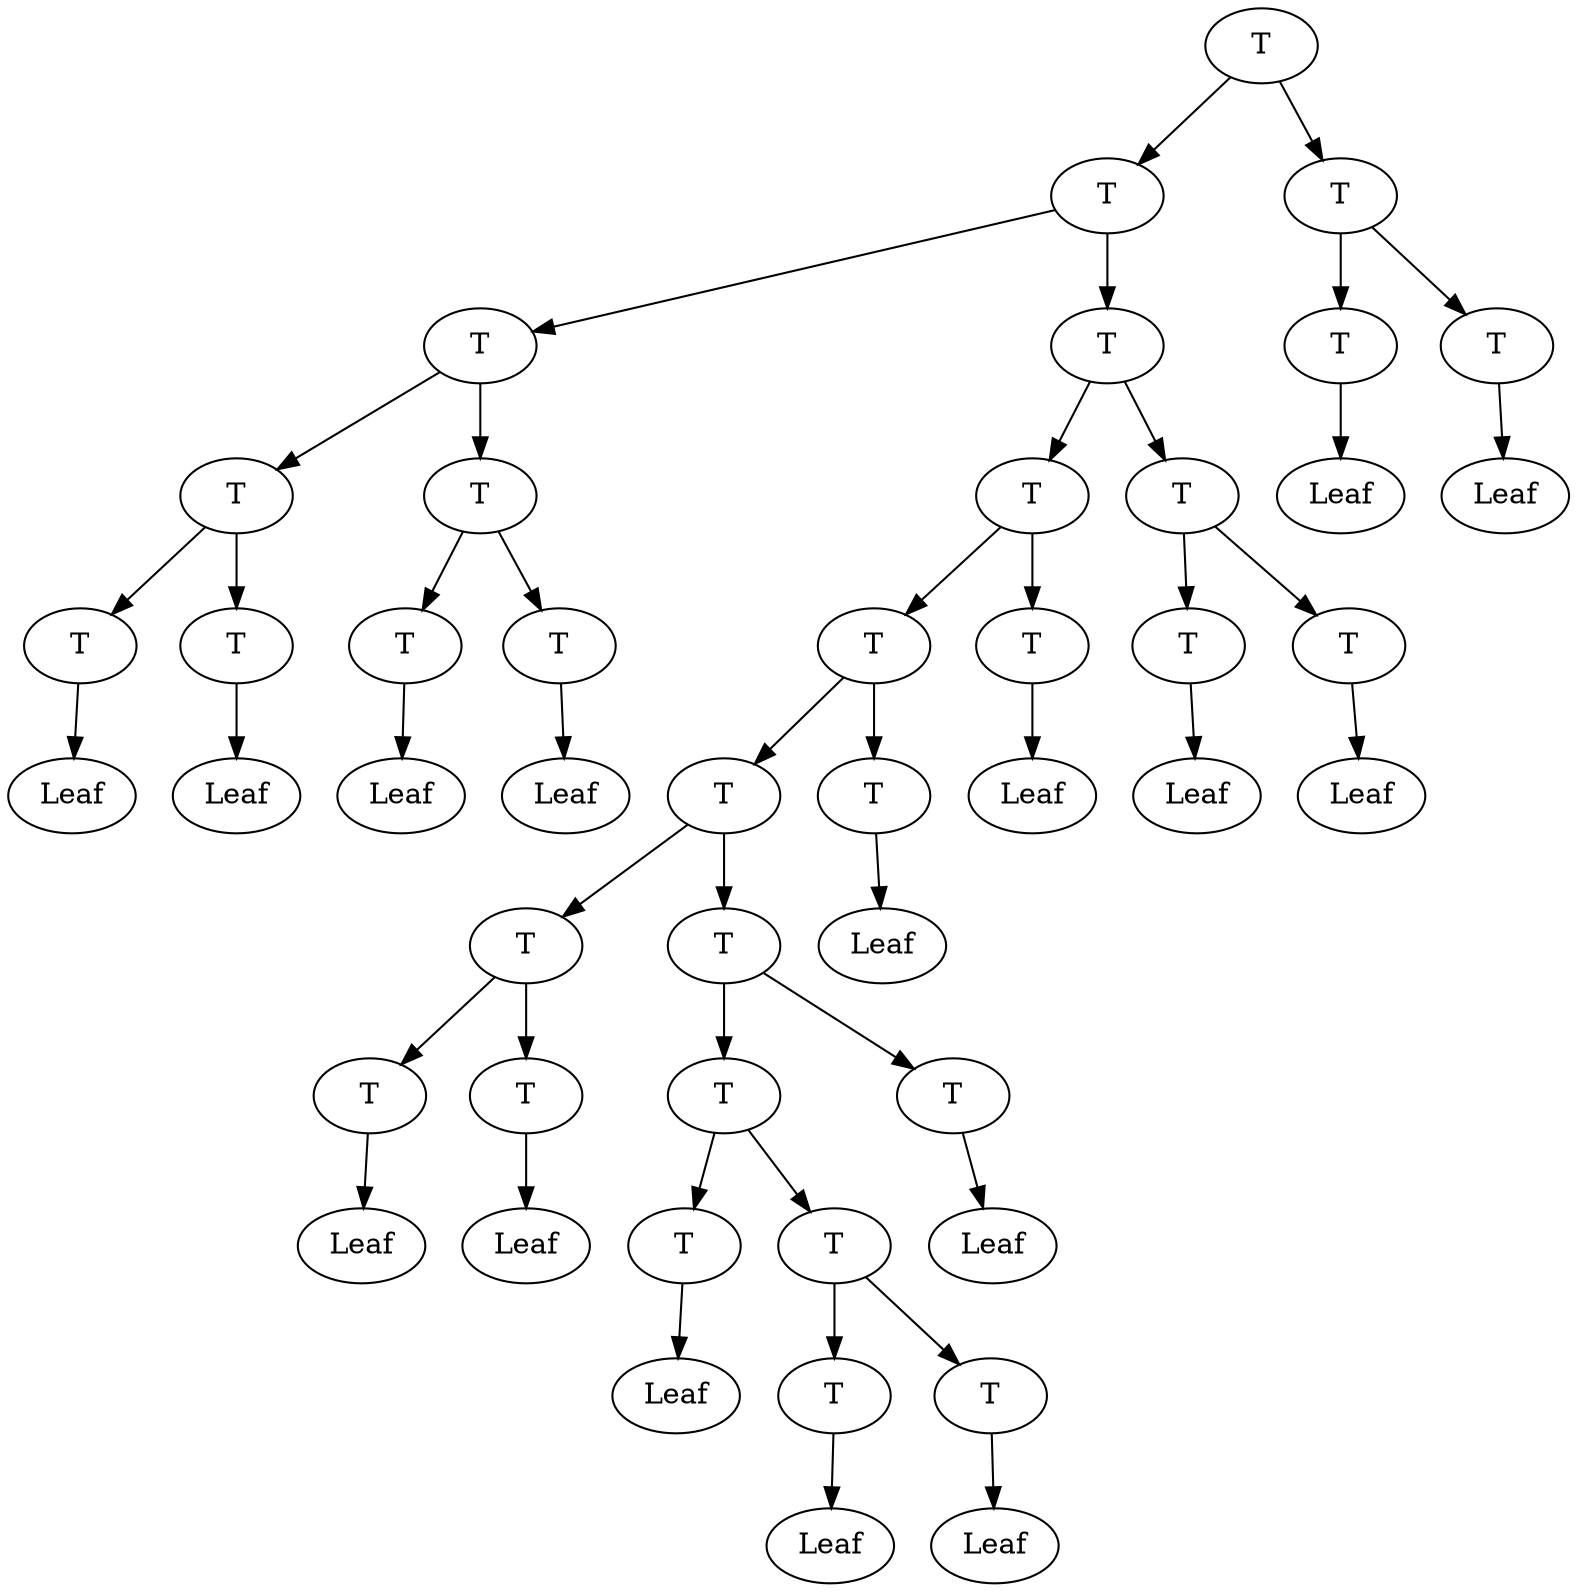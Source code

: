 digraph  {
  1 [label="T"];
  2 [label="T"];
  4 [label="T"];
  8 [label="T"];
  14 [label="T"];
  22 [label="Leaf"];
  15 [label="T"];
  23 [label="Leaf"];
  9 [label="T"];
  16 [label="T"];
  24 [label="Leaf"];
  17 [label="T"];
  25 [label="Leaf"];
  5 [label="T"];
  10 [label="T"];
  18 [label="T"];
  26 [label="T"];
  31 [label="T"];
  34 [label="T"];
  38 [label="Leaf"];
  35 [label="T"];
  39 [label="Leaf"];
  32 [label="T"];
  36 [label="T"];
  40 [label="T"];
  43 [label="Leaf"];
  41 [label="T"];
  44 [label="T"];
  46 [label="Leaf"];
  45 [label="T"];
  47 [label="Leaf"];
  37 [label="T"];
  42 [label="Leaf"];
  27 [label="T"];
  33 [label="Leaf"];
  19 [label="T"];
  28 [label="Leaf"];
  11 [label="T"];
  20 [label="T"];
  29 [label="Leaf"];
  21 [label="T"];
  30 [label="Leaf"];
  3 [label="T"];
  6 [label="T"];
  12 [label="Leaf"];
  7 [label="T"];
  13 [label="Leaf"];
  1 -> 2;
    2 -> 4;
      4 -> 8;
        8 -> 14;
          14 -> 22;
        8 -> 15;
          15 -> 23;
      4 -> 9;
        9 -> 16;
          16 -> 24;
        9 -> 17;
          17 -> 25;
    2 -> 5;
      5 -> 10;
        10 -> 18;
          18 -> 26;
            26 -> 31;
              31 -> 34;
                34 -> 38;
              31 -> 35;
                35 -> 39;
            26 -> 32;
              32 -> 36;
                36 -> 40;
                  40 -> 43;
                36 -> 41;
                  41 -> 44;
                    44 -> 46;
                  41 -> 45;
                    45 -> 47;
              32 -> 37;
                37 -> 42;
          18 -> 27;
            27 -> 33;
        10 -> 19;
          19 -> 28;
      5 -> 11;
        11 -> 20;
          20 -> 29;
        11 -> 21;
          21 -> 30;
  1 -> 3;
    3 -> 6;
      6 -> 12;
    3 -> 7;
      7 -> 13;
}

